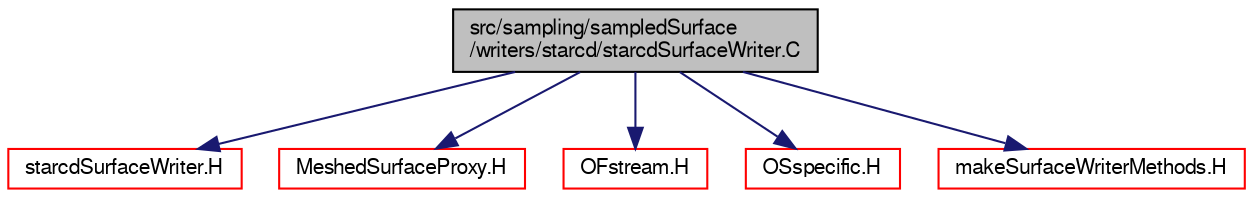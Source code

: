 digraph "src/sampling/sampledSurface/writers/starcd/starcdSurfaceWriter.C"
{
  bgcolor="transparent";
  edge [fontname="FreeSans",fontsize="10",labelfontname="FreeSans",labelfontsize="10"];
  node [fontname="FreeSans",fontsize="10",shape=record];
  Node0 [label="src/sampling/sampledSurface\l/writers/starcd/starcdSurfaceWriter.C",height=0.2,width=0.4,color="black", fillcolor="grey75", style="filled", fontcolor="black"];
  Node0 -> Node1 [color="midnightblue",fontsize="10",style="solid",fontname="FreeSans"];
  Node1 [label="starcdSurfaceWriter.H",height=0.2,width=0.4,color="red",URL="$a14879.html"];
  Node0 -> Node147 [color="midnightblue",fontsize="10",style="solid",fontname="FreeSans"];
  Node147 [label="MeshedSurfaceProxy.H",height=0.2,width=0.4,color="red",URL="$a15074.html"];
  Node0 -> Node176 [color="midnightblue",fontsize="10",style="solid",fontname="FreeSans"];
  Node176 [label="OFstream.H",height=0.2,width=0.4,color="red",URL="$a09065.html"];
  Node0 -> Node178 [color="midnightblue",fontsize="10",style="solid",fontname="FreeSans"];
  Node178 [label="OSspecific.H",height=0.2,width=0.4,color="red",URL="$a10370.html",tooltip="Functions used by OpenFOAM that are specific to POSIX compliant operating systems and need to be repl..."];
  Node0 -> Node182 [color="midnightblue",fontsize="10",style="solid",fontname="FreeSans"];
  Node182 [label="makeSurfaceWriterMethods.H",height=0.2,width=0.4,color="red",URL="$a14852.html",tooltip="Convenience macros for instantiating writer methods for surfaceWriter classes. "];
}
